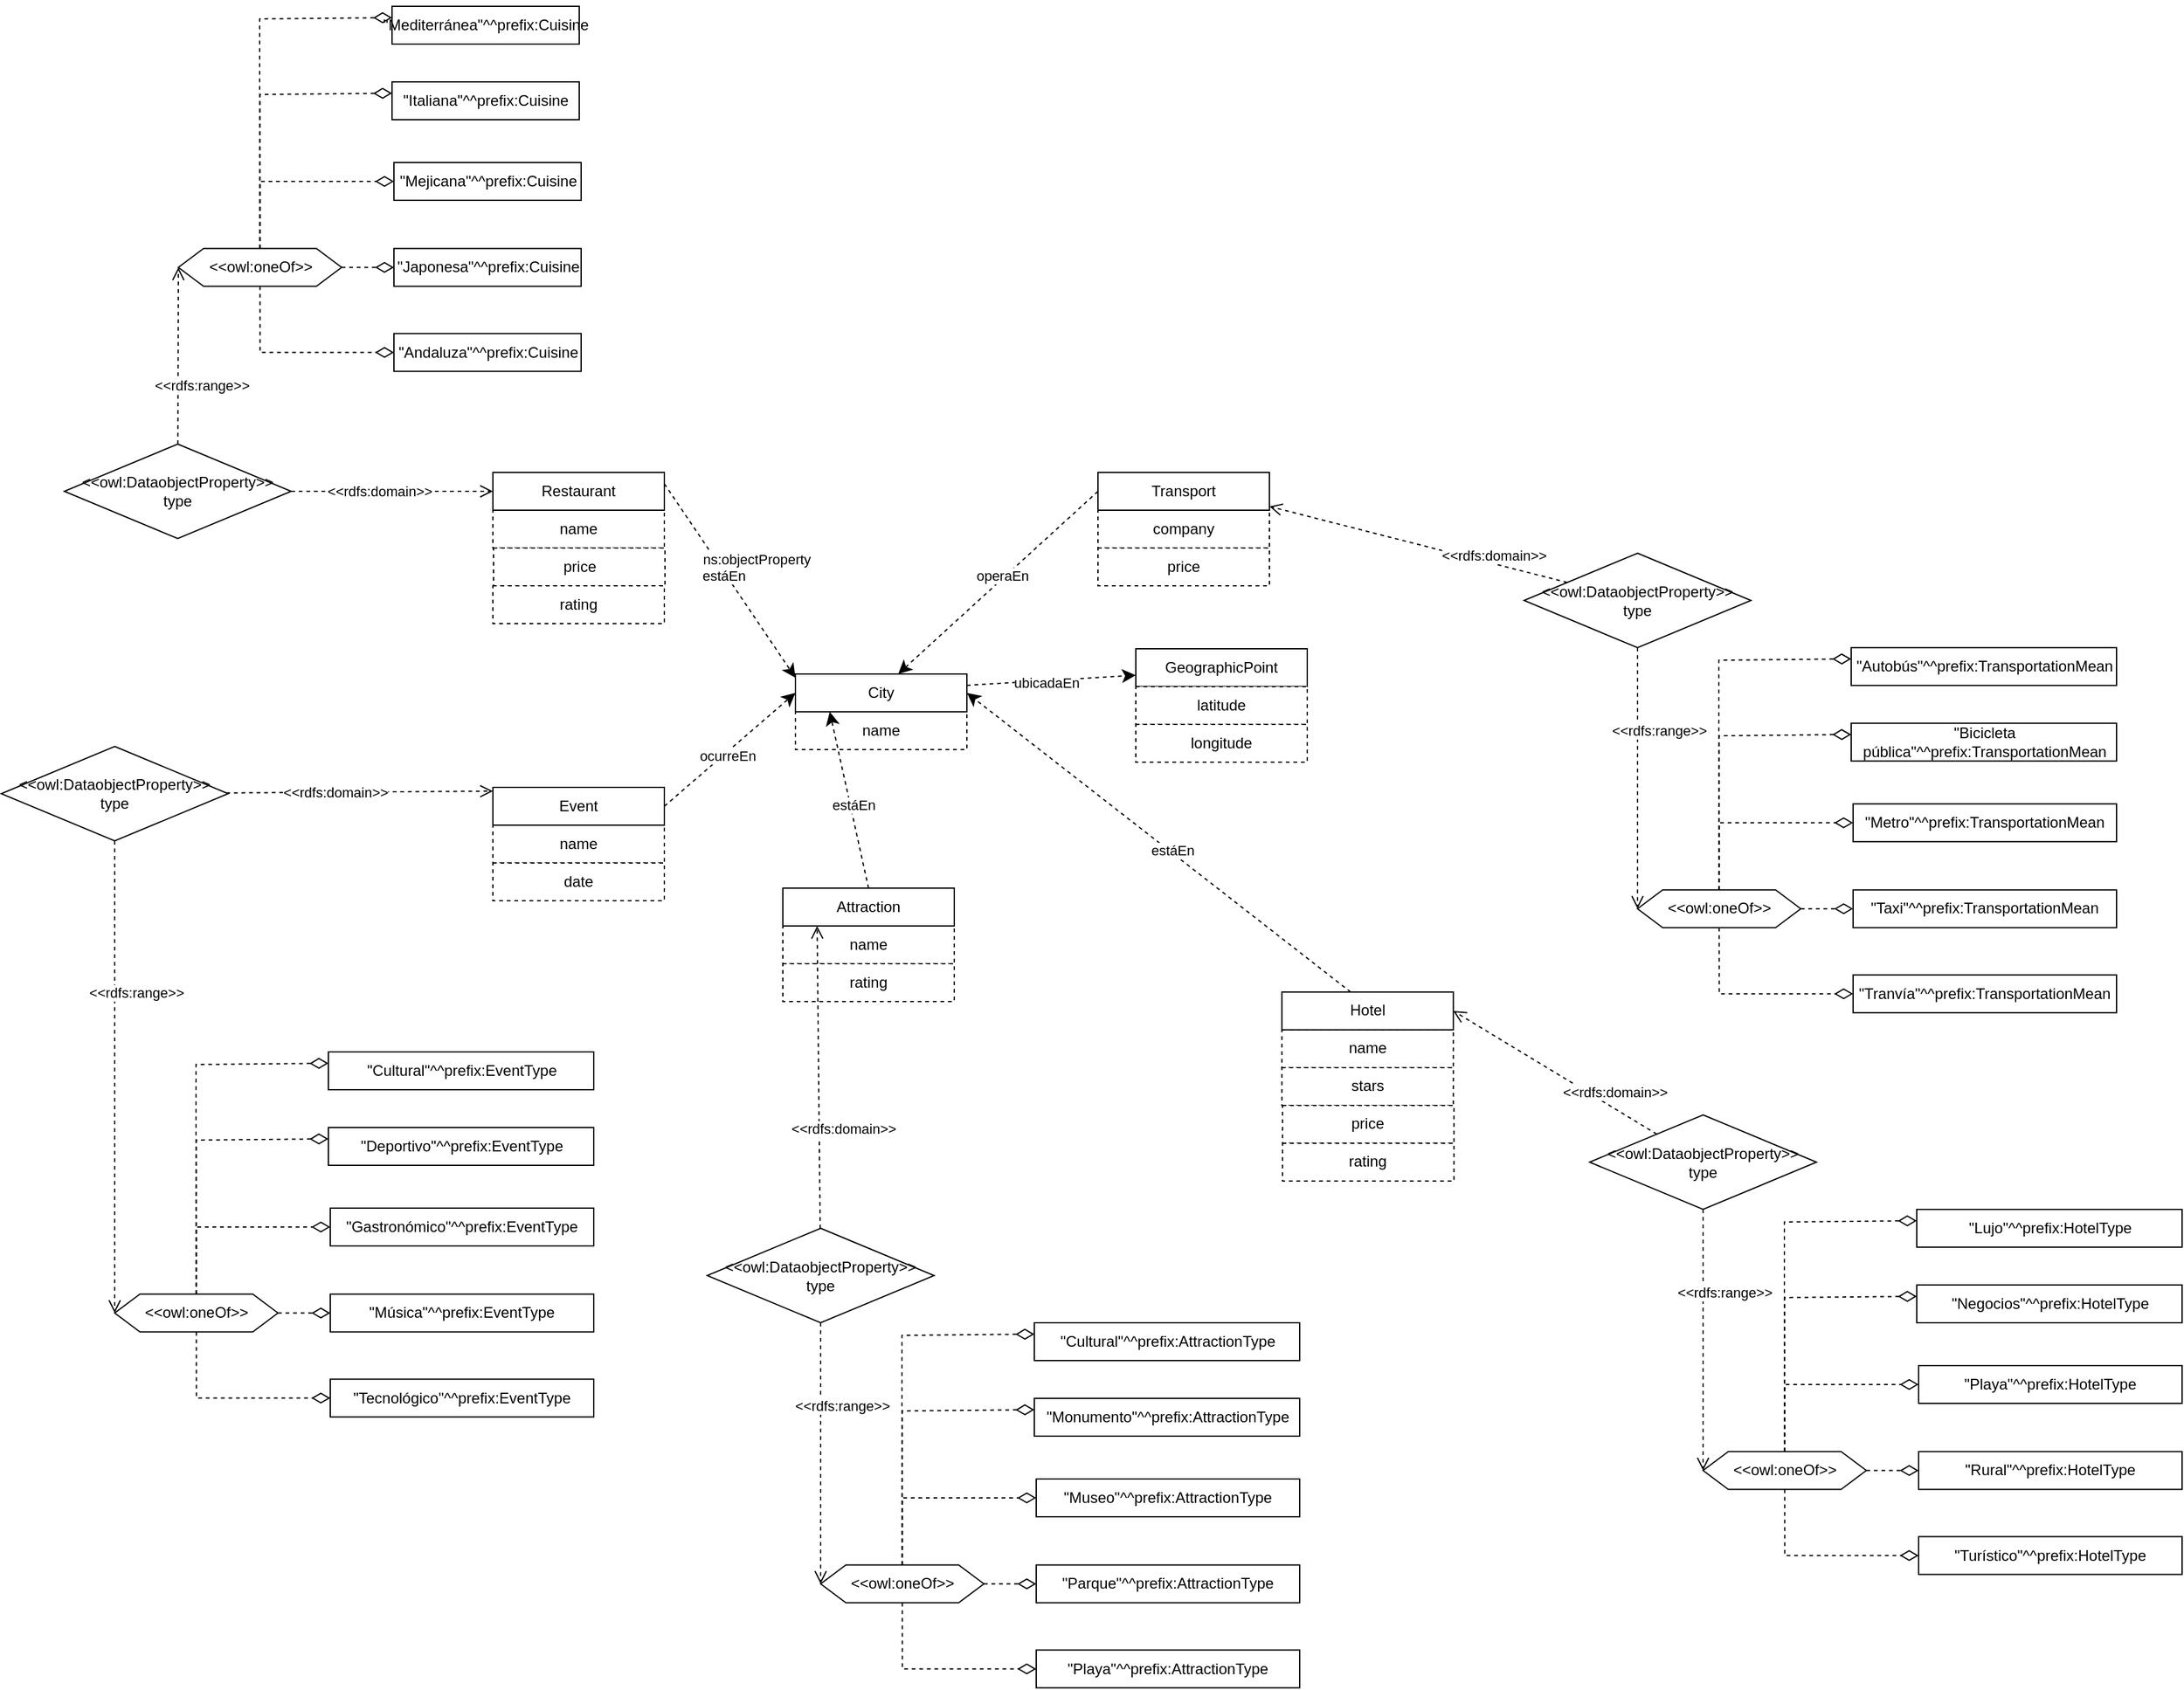 <mxfile version="26.2.2">
  <diagram name="Página-1" id="73B_ij56B-X17AQUptYV">
    <mxGraphModel dx="1885" dy="1767" grid="1" gridSize="10" guides="1" tooltips="1" connect="1" arrows="1" fold="1" page="1" pageScale="1" pageWidth="827" pageHeight="1169" math="0" shadow="0">
      <root>
        <mxCell id="0" />
        <mxCell id="1" parent="0" />
        <mxCell id="tV3PDUkRGNoYOWyWNRIj-9" value="name" style="rounded=0;whiteSpace=wrap;html=1;snapToPoint=1;points=[[0.1,0],[0.2,0],[0.3,0],[0.4,0],[0.5,0],[0.6,0],[0.7,0],[0.8,0],[0.9,0],[0,0.1],[0,0.3],[0,0.5],[0,0.7],[0,0.9],[0.1,1],[0.2,1],[0.3,1],[0.4,1],[0.5,1],[0.6,1],[0.7,1],[0.8,1],[0.9,1],[1,0.1],[1,0.3],[1,0.5],[1,0.7],[1,0.9]];dashed=1;" parent="1" vertex="1">
          <mxGeometry x="320" y="270.0" width="136" height="30" as="geometry" />
        </mxCell>
        <mxCell id="tV3PDUkRGNoYOWyWNRIj-10" value="City" style="rounded=0;whiteSpace=wrap;html=1;snapToPoint=1;points=[[0.1,0],[0.2,0],[0.3,0],[0.4,0],[0.5,0],[0.6,0],[0.7,0],[0.8,0],[0.9,0],[0,0.1],[0,0.3],[0,0.5],[0,0.7],[0,0.9],[0.1,1],[0.2,1],[0.3,1],[0.4,1],[0.5,1],[0.6,1],[0.7,1],[0.8,1],[0.9,1],[1,0.1],[1,0.3],[1,0.5],[1,0.7],[1,0.9]];" parent="1" vertex="1">
          <mxGeometry x="320" y="240.0" width="136" height="30" as="geometry" />
        </mxCell>
        <mxCell id="tV3PDUkRGNoYOWyWNRIj-16" value="name" style="rounded=0;whiteSpace=wrap;html=1;snapToPoint=1;points=[[0.1,0],[0.2,0],[0.3,0],[0.4,0],[0.5,0],[0.6,0],[0.7,0],[0.8,0],[0.9,0],[0,0.1],[0,0.3],[0,0.5],[0,0.7],[0,0.9],[0.1,1],[0.2,1],[0.3,1],[0.4,1],[0.5,1],[0.6,1],[0.7,1],[0.8,1],[0.9,1],[1,0.1],[1,0.3],[1,0.5],[1,0.7],[1,0.9]];dashed=1;" parent="1" vertex="1">
          <mxGeometry x="310" y="440.0" width="136" height="30" as="geometry" />
        </mxCell>
        <mxCell id="tV3PDUkRGNoYOWyWNRIj-17" value="Attraction" style="rounded=0;whiteSpace=wrap;html=1;snapToPoint=1;points=[[0.1,0],[0.2,0],[0.3,0],[0.4,0],[0.5,0],[0.6,0],[0.7,0],[0.8,0],[0.9,0],[0,0.1],[0,0.3],[0,0.5],[0,0.7],[0,0.9],[0.1,1],[0.2,1],[0.3,1],[0.4,1],[0.5,1],[0.6,1],[0.7,1],[0.8,1],[0.9,1],[1,0.1],[1,0.3],[1,0.5],[1,0.7],[1,0.9]];" parent="1" vertex="1">
          <mxGeometry x="310" y="410.0" width="136" height="30" as="geometry" />
        </mxCell>
        <mxCell id="tV3PDUkRGNoYOWyWNRIj-18" value="rating" style="rounded=0;whiteSpace=wrap;html=1;snapToPoint=1;points=[[0.1,0],[0.2,0],[0.3,0],[0.4,0],[0.5,0],[0.6,0],[0.7,0],[0.8,0],[0.9,0],[0,0.1],[0,0.3],[0,0.5],[0,0.7],[0,0.9],[0.1,1],[0.2,1],[0.3,1],[0.4,1],[0.5,1],[0.6,1],[0.7,1],[0.8,1],[0.9,1],[1,0.1],[1,0.3],[1,0.5],[1,0.7],[1,0.9]];dashed=1;" parent="1" vertex="1">
          <mxGeometry x="310" y="470.0" width="136" height="30" as="geometry" />
        </mxCell>
        <mxCell id="tV3PDUkRGNoYOWyWNRIj-21" value="name" style="rounded=0;whiteSpace=wrap;html=1;snapToPoint=1;points=[[0.1,0],[0.2,0],[0.3,0],[0.4,0],[0.5,0],[0.6,0],[0.7,0],[0.8,0],[0.9,0],[0,0.1],[0,0.3],[0,0.5],[0,0.7],[0,0.9],[0.1,1],[0.2,1],[0.3,1],[0.4,1],[0.5,1],[0.6,1],[0.7,1],[0.8,1],[0.9,1],[1,0.1],[1,0.3],[1,0.5],[1,0.7],[1,0.9]];dashed=1;" parent="1" vertex="1">
          <mxGeometry x="80" y="360.0" width="136" height="30" as="geometry" />
        </mxCell>
        <mxCell id="tV3PDUkRGNoYOWyWNRIj-22" value="Event" style="rounded=0;whiteSpace=wrap;html=1;snapToPoint=1;points=[[0.1,0],[0.2,0],[0.3,0],[0.4,0],[0.5,0],[0.6,0],[0.7,0],[0.8,0],[0.9,0],[0,0.1],[0,0.3],[0,0.5],[0,0.7],[0,0.9],[0.1,1],[0.2,1],[0.3,1],[0.4,1],[0.5,1],[0.6,1],[0.7,1],[0.8,1],[0.9,1],[1,0.1],[1,0.3],[1,0.5],[1,0.7],[1,0.9]];" parent="1" vertex="1">
          <mxGeometry x="80" y="330.0" width="136" height="30" as="geometry" />
        </mxCell>
        <mxCell id="tV3PDUkRGNoYOWyWNRIj-23" value="date" style="rounded=0;whiteSpace=wrap;html=1;snapToPoint=1;points=[[0.1,0],[0.2,0],[0.3,0],[0.4,0],[0.5,0],[0.6,0],[0.7,0],[0.8,0],[0.9,0],[0,0.1],[0,0.3],[0,0.5],[0,0.7],[0,0.9],[0.1,1],[0.2,1],[0.3,1],[0.4,1],[0.5,1],[0.6,1],[0.7,1],[0.8,1],[0.9,1],[1,0.1],[1,0.3],[1,0.5],[1,0.7],[1,0.9]];dashed=1;" parent="1" vertex="1">
          <mxGeometry x="80" y="390.0" width="136" height="30" as="geometry" />
        </mxCell>
        <mxCell id="tV3PDUkRGNoYOWyWNRIj-24" value="name" style="rounded=0;whiteSpace=wrap;html=1;snapToPoint=1;points=[[0.1,0],[0.2,0],[0.3,0],[0.4,0],[0.5,0],[0.6,0],[0.7,0],[0.8,0],[0.9,0],[0,0.1],[0,0.3],[0,0.5],[0,0.7],[0,0.9],[0.1,1],[0.2,1],[0.3,1],[0.4,1],[0.5,1],[0.6,1],[0.7,1],[0.8,1],[0.9,1],[1,0.1],[1,0.3],[1,0.5],[1,0.7],[1,0.9]];dashed=1;" parent="1" vertex="1">
          <mxGeometry x="705.88" y="522.45" width="136" height="30" as="geometry" />
        </mxCell>
        <mxCell id="tV3PDUkRGNoYOWyWNRIj-25" value="Hotel" style="rounded=0;whiteSpace=wrap;html=1;snapToPoint=1;points=[[0.1,0],[0.2,0],[0.3,0],[0.4,0],[0.5,0],[0.6,0],[0.7,0],[0.8,0],[0.9,0],[0,0.1],[0,0.3],[0,0.5],[0,0.7],[0,0.9],[0.1,1],[0.2,1],[0.3,1],[0.4,1],[0.5,1],[0.6,1],[0.7,1],[0.8,1],[0.9,1],[1,0.1],[1,0.3],[1,0.5],[1,0.7],[1,0.9]];" parent="1" vertex="1">
          <mxGeometry x="705.88" y="492.45" width="136" height="30" as="geometry" />
        </mxCell>
        <mxCell id="tV3PDUkRGNoYOWyWNRIj-26" value="stars" style="rounded=0;whiteSpace=wrap;html=1;snapToPoint=1;points=[[0.1,0],[0.2,0],[0.3,0],[0.4,0],[0.5,0],[0.6,0],[0.7,0],[0.8,0],[0.9,0],[0,0.1],[0,0.3],[0,0.5],[0,0.7],[0,0.9],[0.1,1],[0.2,1],[0.3,1],[0.4,1],[0.5,1],[0.6,1],[0.7,1],[0.8,1],[0.9,1],[1,0.1],[1,0.3],[1,0.5],[1,0.7],[1,0.9]];dashed=1;" parent="1" vertex="1">
          <mxGeometry x="705.88" y="552.45" width="136" height="30" as="geometry" />
        </mxCell>
        <mxCell id="tV3PDUkRGNoYOWyWNRIj-27" value="price" style="rounded=0;whiteSpace=wrap;html=1;snapToPoint=1;points=[[0.1,0],[0.2,0],[0.3,0],[0.4,0],[0.5,0],[0.6,0],[0.7,0],[0.8,0],[0.9,0],[0,0.1],[0,0.3],[0,0.5],[0,0.7],[0,0.9],[0.1,1],[0.2,1],[0.3,1],[0.4,1],[0.5,1],[0.6,1],[0.7,1],[0.8,1],[0.9,1],[1,0.1],[1,0.3],[1,0.5],[1,0.7],[1,0.9]];dashed=1;" parent="1" vertex="1">
          <mxGeometry x="706.38" y="582.45" width="136" height="30" as="geometry" />
        </mxCell>
        <mxCell id="tV3PDUkRGNoYOWyWNRIj-28" value="rating" style="rounded=0;whiteSpace=wrap;html=1;snapToPoint=1;points=[[0.1,0],[0.2,0],[0.3,0],[0.4,0],[0.5,0],[0.6,0],[0.7,0],[0.8,0],[0.9,0],[0,0.1],[0,0.3],[0,0.5],[0,0.7],[0,0.9],[0.1,1],[0.2,1],[0.3,1],[0.4,1],[0.5,1],[0.6,1],[0.7,1],[0.8,1],[0.9,1],[1,0.1],[1,0.3],[1,0.5],[1,0.7],[1,0.9]];dashed=1;" parent="1" vertex="1">
          <mxGeometry x="706.38" y="612.45" width="136" height="30" as="geometry" />
        </mxCell>
        <mxCell id="tV3PDUkRGNoYOWyWNRIj-29" value="name" style="rounded=0;whiteSpace=wrap;html=1;snapToPoint=1;points=[[0.1,0],[0.2,0],[0.3,0],[0.4,0],[0.5,0],[0.6,0],[0.7,0],[0.8,0],[0.9,0],[0,0.1],[0,0.3],[0,0.5],[0,0.7],[0,0.9],[0.1,1],[0.2,1],[0.3,1],[0.4,1],[0.5,1],[0.6,1],[0.7,1],[0.8,1],[0.9,1],[1,0.1],[1,0.3],[1,0.5],[1,0.7],[1,0.9]];dashed=1;" parent="1" vertex="1">
          <mxGeometry x="80" y="110.0" width="136" height="30" as="geometry" />
        </mxCell>
        <mxCell id="tV3PDUkRGNoYOWyWNRIj-30" value="Restaurant" style="rounded=0;whiteSpace=wrap;html=1;snapToPoint=1;points=[[0.1,0],[0.2,0],[0.3,0],[0.4,0],[0.5,0],[0.6,0],[0.7,0],[0.8,0],[0.9,0],[0,0.1],[0,0.3],[0,0.5],[0,0.7],[0,0.9],[0.1,1],[0.2,1],[0.3,1],[0.4,1],[0.5,1],[0.6,1],[0.7,1],[0.8,1],[0.9,1],[1,0.1],[1,0.3],[1,0.5],[1,0.7],[1,0.9]];" parent="1" vertex="1">
          <mxGeometry x="80" y="80.0" width="136" height="30" as="geometry" />
        </mxCell>
        <mxCell id="tV3PDUkRGNoYOWyWNRIj-32" value="price" style="rounded=0;whiteSpace=wrap;html=1;snapToPoint=1;points=[[0.1,0],[0.2,0],[0.3,0],[0.4,0],[0.5,0],[0.6,0],[0.7,0],[0.8,0],[0.9,0],[0,0.1],[0,0.3],[0,0.5],[0,0.7],[0,0.9],[0.1,1],[0.2,1],[0.3,1],[0.4,1],[0.5,1],[0.6,1],[0.7,1],[0.8,1],[0.9,1],[1,0.1],[1,0.3],[1,0.5],[1,0.7],[1,0.9]];dashed=1;" parent="1" vertex="1">
          <mxGeometry x="80.5" y="140.0" width="136" height="30" as="geometry" />
        </mxCell>
        <mxCell id="tV3PDUkRGNoYOWyWNRIj-33" value="rating" style="rounded=0;whiteSpace=wrap;html=1;snapToPoint=1;points=[[0.1,0],[0.2,0],[0.3,0],[0.4,0],[0.5,0],[0.6,0],[0.7,0],[0.8,0],[0.9,0],[0,0.1],[0,0.3],[0,0.5],[0,0.7],[0,0.9],[0.1,1],[0.2,1],[0.3,1],[0.4,1],[0.5,1],[0.6,1],[0.7,1],[0.8,1],[0.9,1],[1,0.1],[1,0.3],[1,0.5],[1,0.7],[1,0.9]];dashed=1;" parent="1" vertex="1">
          <mxGeometry x="80" y="170.0" width="136" height="30" as="geometry" />
        </mxCell>
        <mxCell id="tV3PDUkRGNoYOWyWNRIj-34" value="company" style="rounded=0;whiteSpace=wrap;html=1;snapToPoint=1;points=[[0.1,0],[0.2,0],[0.3,0],[0.4,0],[0.5,0],[0.6,0],[0.7,0],[0.8,0],[0.9,0],[0,0.1],[0,0.3],[0,0.5],[0,0.7],[0,0.9],[0.1,1],[0.2,1],[0.3,1],[0.4,1],[0.5,1],[0.6,1],[0.7,1],[0.8,1],[0.9,1],[1,0.1],[1,0.3],[1,0.5],[1,0.7],[1,0.9]];dashed=1;" parent="1" vertex="1">
          <mxGeometry x="560" y="110.0" width="136" height="30" as="geometry" />
        </mxCell>
        <mxCell id="tV3PDUkRGNoYOWyWNRIj-35" value="Transport" style="rounded=0;whiteSpace=wrap;html=1;snapToPoint=1;points=[[0.1,0],[0.2,0],[0.3,0],[0.4,0],[0.5,0],[0.6,0],[0.7,0],[0.8,0],[0.9,0],[0,0.1],[0,0.3],[0,0.5],[0,0.7],[0,0.9],[0.1,1],[0.2,1],[0.3,1],[0.4,1],[0.5,1],[0.6,1],[0.7,1],[0.8,1],[0.9,1],[1,0.1],[1,0.3],[1,0.5],[1,0.7],[1,0.9]];" parent="1" vertex="1">
          <mxGeometry x="560" y="80.0" width="136" height="30" as="geometry" />
        </mxCell>
        <mxCell id="tV3PDUkRGNoYOWyWNRIj-36" value="price" style="rounded=0;whiteSpace=wrap;html=1;snapToPoint=1;points=[[0.1,0],[0.2,0],[0.3,0],[0.4,0],[0.5,0],[0.6,0],[0.7,0],[0.8,0],[0.9,0],[0,0.1],[0,0.3],[0,0.5],[0,0.7],[0,0.9],[0.1,1],[0.2,1],[0.3,1],[0.4,1],[0.5,1],[0.6,1],[0.7,1],[0.8,1],[0.9,1],[1,0.1],[1,0.3],[1,0.5],[1,0.7],[1,0.9]];dashed=1;" parent="1" vertex="1">
          <mxGeometry x="560" y="140.0" width="136" height="30" as="geometry" />
        </mxCell>
        <mxCell id="tV3PDUkRGNoYOWyWNRIj-39" value="" style="endArrow=classic;html=1;entryX=0;entryY=0.1;entryDx=0;entryDy=0;endSize=8;dashed=1;arcSize=0;rounded=0;exitX=1;exitY=0.3;exitDx=0;exitDy=0;" parent="1" source="tV3PDUkRGNoYOWyWNRIj-30" target="tV3PDUkRGNoYOWyWNRIj-10" edge="1">
          <mxGeometry width="50" height="50" relative="1" as="geometry">
            <mxPoint x="340" y="315" as="sourcePoint" />
            <mxPoint x="514" y="315" as="targetPoint" />
          </mxGeometry>
        </mxCell>
        <mxCell id="tV3PDUkRGNoYOWyWNRIj-41" value="estáEn" style="edgeLabel;html=1;align=center;verticalAlign=middle;resizable=0;points=[];" parent="tV3PDUkRGNoYOWyWNRIj-39" vertex="1" connectable="0">
          <mxGeometry x="-0.062" y="-2" relative="1" as="geometry">
            <mxPoint as="offset" />
          </mxGeometry>
        </mxCell>
        <mxCell id="tV3PDUkRGNoYOWyWNRIj-45" value="" style="endArrow=classic;html=1;endSize=8;dashed=1;arcSize=0;rounded=0;exitX=1;exitY=0.5;exitDx=0;exitDy=0;entryX=0;entryY=0.5;entryDx=0;entryDy=0;" parent="1" source="tV3PDUkRGNoYOWyWNRIj-22" target="tV3PDUkRGNoYOWyWNRIj-10" edge="1">
          <mxGeometry width="50" height="50" relative="1" as="geometry">
            <mxPoint x="280" y="330" as="sourcePoint" />
            <mxPoint x="360" y="270" as="targetPoint" />
          </mxGeometry>
        </mxCell>
        <mxCell id="tV3PDUkRGNoYOWyWNRIj-46" value="&lt;div&gt;ns:objectProperty&lt;/div&gt;" style="edgeLabel;html=1;align=center;verticalAlign=middle;resizable=0;points=[];" parent="tV3PDUkRGNoYOWyWNRIj-45" vertex="1" connectable="0">
          <mxGeometry x="-0.191" y="-1" relative="1" as="geometry">
            <mxPoint x="30" y="-161" as="offset" />
          </mxGeometry>
        </mxCell>
        <mxCell id="tV3PDUkRGNoYOWyWNRIj-47" value="ocurreEn" style="edgeLabel;html=1;align=center;verticalAlign=middle;resizable=0;points=[];" parent="tV3PDUkRGNoYOWyWNRIj-45" vertex="1" connectable="0">
          <mxGeometry x="-0.062" y="-2" relative="1" as="geometry">
            <mxPoint as="offset" />
          </mxGeometry>
        </mxCell>
        <mxCell id="tV3PDUkRGNoYOWyWNRIj-48" value="" style="endArrow=classic;html=1;endSize=8;dashed=1;arcSize=0;rounded=0;entryX=0.2;entryY=0;entryDx=0;entryDy=0;" parent="1" source="tV3PDUkRGNoYOWyWNRIj-17" target="tV3PDUkRGNoYOWyWNRIj-9" edge="1">
          <mxGeometry width="50" height="50" relative="1" as="geometry">
            <mxPoint x="280" y="350" as="sourcePoint" />
            <mxPoint x="384" y="504" as="targetPoint" />
          </mxGeometry>
        </mxCell>
        <mxCell id="tV3PDUkRGNoYOWyWNRIj-50" value="estáEn" style="edgeLabel;html=1;align=center;verticalAlign=middle;resizable=0;points=[];" parent="tV3PDUkRGNoYOWyWNRIj-48" vertex="1" connectable="0">
          <mxGeometry x="-0.062" y="-2" relative="1" as="geometry">
            <mxPoint as="offset" />
          </mxGeometry>
        </mxCell>
        <mxCell id="tV3PDUkRGNoYOWyWNRIj-51" value="" style="endArrow=classic;html=1;endSize=8;dashed=1;arcSize=0;rounded=0;entryX=1;entryY=0.5;entryDx=0;entryDy=0;" parent="1" source="tV3PDUkRGNoYOWyWNRIj-25" target="tV3PDUkRGNoYOWyWNRIj-10" edge="1">
          <mxGeometry width="50" height="50" relative="1" as="geometry">
            <mxPoint x="362" y="350" as="sourcePoint" />
            <mxPoint x="466" y="504" as="targetPoint" />
          </mxGeometry>
        </mxCell>
        <mxCell id="tV3PDUkRGNoYOWyWNRIj-53" value="estáEn" style="edgeLabel;html=1;align=center;verticalAlign=middle;resizable=0;points=[];" parent="tV3PDUkRGNoYOWyWNRIj-51" vertex="1" connectable="0">
          <mxGeometry x="-0.062" y="-2" relative="1" as="geometry">
            <mxPoint as="offset" />
          </mxGeometry>
        </mxCell>
        <mxCell id="tV3PDUkRGNoYOWyWNRIj-54" value="" style="endArrow=classic;html=1;endSize=8;dashed=1;arcSize=0;rounded=0;exitX=0;exitY=0.5;exitDx=0;exitDy=0;" parent="1" source="tV3PDUkRGNoYOWyWNRIj-35" target="tV3PDUkRGNoYOWyWNRIj-10" edge="1">
          <mxGeometry width="50" height="50" relative="1" as="geometry">
            <mxPoint x="440" y="350" as="sourcePoint" />
            <mxPoint x="544" y="504" as="targetPoint" />
          </mxGeometry>
        </mxCell>
        <mxCell id="tV3PDUkRGNoYOWyWNRIj-56" value="operaEn" style="edgeLabel;html=1;align=center;verticalAlign=middle;resizable=0;points=[];" parent="tV3PDUkRGNoYOWyWNRIj-54" vertex="1" connectable="0">
          <mxGeometry x="-0.062" y="-2" relative="1" as="geometry">
            <mxPoint as="offset" />
          </mxGeometry>
        </mxCell>
        <mxCell id="tV3PDUkRGNoYOWyWNRIj-59" value="GeographicPoint" style="rounded=0;whiteSpace=wrap;html=1;snapToPoint=1;points=[[0.1,0],[0.2,0],[0.3,0],[0.4,0],[0.5,0],[0.6,0],[0.7,0],[0.8,0],[0.9,0],[0,0.1],[0,0.3],[0,0.5],[0,0.7],[0,0.9],[0.1,1],[0.2,1],[0.3,1],[0.4,1],[0.5,1],[0.6,1],[0.7,1],[0.8,1],[0.9,1],[1,0.1],[1,0.3],[1,0.5],[1,0.7],[1,0.9]];" parent="1" vertex="1">
          <mxGeometry x="590" y="220.0" width="136" height="30" as="geometry" />
        </mxCell>
        <mxCell id="tV3PDUkRGNoYOWyWNRIj-64" value="" style="endArrow=classic;html=1;endSize=8;dashed=1;arcSize=0;rounded=0;" parent="1" source="tV3PDUkRGNoYOWyWNRIj-10" target="tV3PDUkRGNoYOWyWNRIj-59" edge="1">
          <mxGeometry width="50" height="50" relative="1" as="geometry">
            <mxPoint x="826" y="150" as="sourcePoint" />
            <mxPoint x="640" y="280" as="targetPoint" />
          </mxGeometry>
        </mxCell>
        <mxCell id="tV3PDUkRGNoYOWyWNRIj-65" value="ubicadaEn" style="edgeLabel;html=1;align=center;verticalAlign=middle;resizable=0;points=[];" parent="tV3PDUkRGNoYOWyWNRIj-64" vertex="1" connectable="0">
          <mxGeometry x="-0.062" y="-2" relative="1" as="geometry">
            <mxPoint as="offset" />
          </mxGeometry>
        </mxCell>
        <mxCell id="tV3PDUkRGNoYOWyWNRIj-67" value="&lt;div&gt;&amp;lt;&amp;lt;owl:DataobjectProperty&amp;gt;&amp;gt;&lt;br&gt;&lt;/div&gt;&lt;div&gt;type&lt;/div&gt;" style="rhombus;whiteSpace=wrap;html=1;" parent="1" vertex="1">
          <mxGeometry x="-260" y="57.5" width="180" height="75" as="geometry" />
        </mxCell>
        <mxCell id="tV3PDUkRGNoYOWyWNRIj-68" value="" style="endArrow=open;endSize=8;html=1;fontColor=#000099;endFill=0;dashed=1;entryX=0;entryY=0.5;entryDx=0;entryDy=0;arcSize=0;rounded=0;" parent="1" source="tV3PDUkRGNoYOWyWNRIj-67" target="tV3PDUkRGNoYOWyWNRIj-73" edge="1">
          <mxGeometry width="50" height="50" relative="1" as="geometry">
            <mxPoint x="-296.5" y="-124" as="sourcePoint" />
            <mxPoint x="-236.5" y="-75" as="targetPoint" />
          </mxGeometry>
        </mxCell>
        <mxCell id="tV3PDUkRGNoYOWyWNRIj-69" value="&lt;div&gt;&amp;lt;&amp;lt;rdfs:range&amp;gt;&amp;gt;&lt;/div&gt;" style="edgeLabel;html=1;align=center;verticalAlign=middle;resizable=0;points=[];" parent="tV3PDUkRGNoYOWyWNRIj-68" vertex="1" connectable="0">
          <mxGeometry x="-0.352" y="-1" relative="1" as="geometry">
            <mxPoint x="18" y="-1" as="offset" />
          </mxGeometry>
        </mxCell>
        <mxCell id="tV3PDUkRGNoYOWyWNRIj-70" value="&quot;Mejicana&quot;^^prefix:Cuisine" style="rounded=0;whiteSpace=wrap;html=1;snapToPoint=1;points=[[0.1,0],[0.2,0],[0.3,0],[0.4,0],[0.5,0],[0.6,0],[0.7,0],[0.8,0],[0.9,0],[0,0.1],[0,0.3],[0,0.5],[0,0.7],[0,0.9],[0.1,1],[0.2,1],[0.3,1],[0.4,1],[0.5,1],[0.6,1],[0.7,1],[0.8,1],[0.9,1],[1,0.1],[1,0.3],[1,0.5],[1,0.7],[1,0.9]];" parent="1" vertex="1">
          <mxGeometry x="1.5" y="-166" width="148.5" height="30" as="geometry" />
        </mxCell>
        <mxCell id="tV3PDUkRGNoYOWyWNRIj-71" value="&quot;Japonesa&quot;^^prefix:Cuisine" style="rounded=0;whiteSpace=wrap;html=1;snapToPoint=1;points=[[0.1,0],[0.2,0],[0.3,0],[0.4,0],[0.5,0],[0.6,0],[0.7,0],[0.8,0],[0.9,0],[0,0.1],[0,0.3],[0,0.5],[0,0.7],[0,0.9],[0.1,1],[0.2,1],[0.3,1],[0.4,1],[0.5,1],[0.6,1],[0.7,1],[0.8,1],[0.9,1],[1,0.1],[1,0.3],[1,0.5],[1,0.7],[1,0.9]];" parent="1" vertex="1">
          <mxGeometry x="1.5" y="-97.74" width="148.5" height="30" as="geometry" />
        </mxCell>
        <mxCell id="tV3PDUkRGNoYOWyWNRIj-72" value="&quot;Andaluza&quot;^^prefix:Cuisine" style="rounded=0;whiteSpace=wrap;html=1;snapToPoint=1;points=[[0.1,0],[0.2,0],[0.3,0],[0.4,0],[0.5,0],[0.6,0],[0.7,0],[0.8,0],[0.9,0],[0,0.1],[0,0.3],[0,0.5],[0,0.7],[0,0.9],[0.1,1],[0.2,1],[0.3,1],[0.4,1],[0.5,1],[0.6,1],[0.7,1],[0.8,1],[0.9,1],[1,0.1],[1,0.3],[1,0.5],[1,0.7],[1,0.9]];" parent="1" vertex="1">
          <mxGeometry x="1.5" y="-30.24" width="148.5" height="30" as="geometry" />
        </mxCell>
        <mxCell id="tV3PDUkRGNoYOWyWNRIj-73" value="&amp;lt;&amp;lt;owl:oneOf&amp;gt;&amp;gt;" style="shape=hexagon;perimeter=hexagonPerimeter2;whiteSpace=wrap;html=1;fixedSize=1;" parent="1" vertex="1">
          <mxGeometry x="-169.5" y="-97.74" width="129.5" height="30" as="geometry" />
        </mxCell>
        <mxCell id="tV3PDUkRGNoYOWyWNRIj-74" style="rounded=0;jumpSize=4;orthogonalLoop=1;jettySize=auto;html=1;exitX=1;exitY=0.5;exitDx=0;exitDy=0;entryX=0;entryY=0.5;entryDx=0;entryDy=0;dashed=1;endArrow=diamondThin;endSize=12;endFill=0;" parent="1" source="tV3PDUkRGNoYOWyWNRIj-73" target="tV3PDUkRGNoYOWyWNRIj-71" edge="1">
          <mxGeometry relative="1" as="geometry">
            <mxPoint x="51.5" y="34.76" as="sourcePoint" />
            <mxPoint x="124.5" y="-20.24" as="targetPoint" />
          </mxGeometry>
        </mxCell>
        <mxCell id="tV3PDUkRGNoYOWyWNRIj-75" style="rounded=0;jumpSize=4;orthogonalLoop=1;jettySize=auto;html=1;exitX=0.5;exitY=1;exitDx=0;exitDy=0;entryX=0;entryY=0.5;entryDx=0;entryDy=0;dashed=1;endArrow=diamondThin;endSize=12;endFill=0;edgeStyle=orthogonalEdgeStyle;" parent="1" source="tV3PDUkRGNoYOWyWNRIj-73" target="tV3PDUkRGNoYOWyWNRIj-72" edge="1">
          <mxGeometry relative="1" as="geometry">
            <mxPoint x="-56.04" y="-93.23" as="sourcePoint" />
            <mxPoint x="1.5" y="-116.24" as="targetPoint" />
          </mxGeometry>
        </mxCell>
        <mxCell id="tV3PDUkRGNoYOWyWNRIj-76" style="rounded=0;jumpSize=4;orthogonalLoop=1;jettySize=auto;html=1;dashed=1;endArrow=diamondThin;endSize=12;endFill=0;exitX=0.5;exitY=0;exitDx=0;exitDy=0;entryX=0;entryY=0.5;entryDx=0;entryDy=0;edgeStyle=orthogonalEdgeStyle;" parent="1" source="tV3PDUkRGNoYOWyWNRIj-73" target="tV3PDUkRGNoYOWyWNRIj-70" edge="1">
          <mxGeometry relative="1" as="geometry">
            <mxPoint x="-128.5" y="-120.24" as="sourcePoint" />
            <mxPoint x="-198.5" y="-118.5" as="targetPoint" />
          </mxGeometry>
        </mxCell>
        <mxCell id="tV3PDUkRGNoYOWyWNRIj-77" value="" style="endArrow=open;endSize=8;html=1;fontColor=#000099;endFill=0;dashed=1;arcSize=0;rounded=0;" parent="1" source="tV3PDUkRGNoYOWyWNRIj-67" target="tV3PDUkRGNoYOWyWNRIj-30" edge="1">
          <mxGeometry width="50" height="50" relative="1" as="geometry">
            <mxPoint x="-200" y="-180" as="sourcePoint" />
            <mxPoint x="-199" y="-42" as="targetPoint" />
          </mxGeometry>
        </mxCell>
        <mxCell id="tV3PDUkRGNoYOWyWNRIj-78" value="&lt;div&gt;&amp;lt;&amp;lt;rdfs:domain&amp;gt;&amp;gt;&lt;/div&gt;" style="edgeLabel;html=1;align=center;verticalAlign=middle;resizable=0;points=[];" parent="tV3PDUkRGNoYOWyWNRIj-77" vertex="1" connectable="0">
          <mxGeometry x="-0.352" y="-1" relative="1" as="geometry">
            <mxPoint x="18" y="-1" as="offset" />
          </mxGeometry>
        </mxCell>
        <mxCell id="tV3PDUkRGNoYOWyWNRIj-79" value="&quot;Italiana&quot;^^prefix:Cuisine" style="rounded=0;whiteSpace=wrap;html=1;snapToPoint=1;points=[[0.1,0],[0.2,0],[0.3,0],[0.4,0],[0.5,0],[0.6,0],[0.7,0],[0.8,0],[0.9,0],[0,0.1],[0,0.3],[0,0.5],[0,0.7],[0,0.9],[0.1,1],[0.2,1],[0.3,1],[0.4,1],[0.5,1],[0.6,1],[0.7,1],[0.8,1],[0.9,1],[1,0.1],[1,0.3],[1,0.5],[1,0.7],[1,0.9]];" parent="1" vertex="1">
          <mxGeometry y="-230" width="148.5" height="30" as="geometry" />
        </mxCell>
        <mxCell id="tV3PDUkRGNoYOWyWNRIj-80" value="&quot;Mediterránea&quot;^^prefix:Cuisine" style="rounded=0;whiteSpace=wrap;html=1;snapToPoint=1;points=[[0.1,0],[0.2,0],[0.3,0],[0.4,0],[0.5,0],[0.6,0],[0.7,0],[0.8,0],[0.9,0],[0,0.1],[0,0.3],[0,0.5],[0,0.7],[0,0.9],[0.1,1],[0.2,1],[0.3,1],[0.4,1],[0.5,1],[0.6,1],[0.7,1],[0.8,1],[0.9,1],[1,0.1],[1,0.3],[1,0.5],[1,0.7],[1,0.9]];" parent="1" vertex="1">
          <mxGeometry y="-290" width="148.5" height="30" as="geometry" />
        </mxCell>
        <mxCell id="tV3PDUkRGNoYOWyWNRIj-81" style="rounded=0;jumpSize=4;orthogonalLoop=1;jettySize=auto;html=1;dashed=1;endArrow=diamondThin;endSize=12;endFill=0;edgeStyle=orthogonalEdgeStyle;" parent="1" source="tV3PDUkRGNoYOWyWNRIj-73" target="tV3PDUkRGNoYOWyWNRIj-79" edge="1">
          <mxGeometry relative="1" as="geometry">
            <mxPoint x="-95" y="-88" as="sourcePoint" />
            <mxPoint x="12" y="-141" as="targetPoint" />
            <Array as="points">
              <mxPoint x="-105" y="-220" />
            </Array>
          </mxGeometry>
        </mxCell>
        <mxCell id="tV3PDUkRGNoYOWyWNRIj-82" style="rounded=0;jumpSize=4;orthogonalLoop=1;jettySize=auto;html=1;dashed=1;endArrow=diamondThin;endSize=12;endFill=0;edgeStyle=orthogonalEdgeStyle;" parent="1" target="tV3PDUkRGNoYOWyWNRIj-80" edge="1">
          <mxGeometry relative="1" as="geometry">
            <mxPoint x="-105" y="-97.74" as="sourcePoint" />
            <mxPoint y="-220.74" as="targetPoint" />
            <Array as="points">
              <mxPoint x="-105" y="-280" />
            </Array>
          </mxGeometry>
        </mxCell>
        <mxCell id="tV3PDUkRGNoYOWyWNRIj-84" value="&lt;div&gt;&amp;lt;&amp;lt;owl:DataobjectProperty&amp;gt;&amp;gt;&lt;br&gt;&lt;/div&gt;&lt;div&gt;type&lt;/div&gt;" style="rhombus;whiteSpace=wrap;html=1;" parent="1" vertex="1">
          <mxGeometry x="-310" y="297.5" width="180" height="75" as="geometry" />
        </mxCell>
        <mxCell id="tV3PDUkRGNoYOWyWNRIj-85" value="" style="endArrow=open;endSize=8;html=1;fontColor=#000099;endFill=0;dashed=1;entryX=0;entryY=0.5;entryDx=0;entryDy=0;arcSize=0;rounded=0;" parent="1" source="tV3PDUkRGNoYOWyWNRIj-84" target="tV3PDUkRGNoYOWyWNRIj-90" edge="1">
          <mxGeometry width="50" height="50" relative="1" as="geometry">
            <mxPoint x="-556.5" y="406" as="sourcePoint" />
            <mxPoint x="-496.5" y="455" as="targetPoint" />
          </mxGeometry>
        </mxCell>
        <mxCell id="tV3PDUkRGNoYOWyWNRIj-86" value="&lt;div&gt;&amp;lt;&amp;lt;rdfs:range&amp;gt;&amp;gt;&lt;/div&gt;" style="edgeLabel;html=1;align=center;verticalAlign=middle;resizable=0;points=[];" parent="tV3PDUkRGNoYOWyWNRIj-85" vertex="1" connectable="0">
          <mxGeometry x="-0.352" y="-1" relative="1" as="geometry">
            <mxPoint x="18" y="-1" as="offset" />
          </mxGeometry>
        </mxCell>
        <mxCell id="tV3PDUkRGNoYOWyWNRIj-87" value="&quot;Gastronómico&quot;^^prefix:EventType" style="rounded=0;whiteSpace=wrap;html=1;snapToPoint=1;points=[[0.1,0],[0.2,0],[0.3,0],[0.4,0],[0.5,0],[0.6,0],[0.7,0],[0.8,0],[0.9,0],[0,0.1],[0,0.3],[0,0.5],[0,0.7],[0,0.9],[0.1,1],[0.2,1],[0.3,1],[0.4,1],[0.5,1],[0.6,1],[0.7,1],[0.8,1],[0.9,1],[1,0.1],[1,0.3],[1,0.5],[1,0.7],[1,0.9]];" parent="1" vertex="1">
          <mxGeometry x="-49" y="664" width="209" height="30" as="geometry" />
        </mxCell>
        <mxCell id="tV3PDUkRGNoYOWyWNRIj-88" value="&quot;Música&quot;^^prefix:EventType" style="rounded=0;whiteSpace=wrap;html=1;snapToPoint=1;points=[[0.1,0],[0.2,0],[0.3,0],[0.4,0],[0.5,0],[0.6,0],[0.7,0],[0.8,0],[0.9,0],[0,0.1],[0,0.3],[0,0.5],[0,0.7],[0,0.9],[0.1,1],[0.2,1],[0.3,1],[0.4,1],[0.5,1],[0.6,1],[0.7,1],[0.8,1],[0.9,1],[1,0.1],[1,0.3],[1,0.5],[1,0.7],[1,0.9]];" parent="1" vertex="1">
          <mxGeometry x="-49" y="732.26" width="209" height="30" as="geometry" />
        </mxCell>
        <mxCell id="tV3PDUkRGNoYOWyWNRIj-89" value="&quot;Tecnológico&quot;^^prefix:EventType" style="rounded=0;whiteSpace=wrap;html=1;snapToPoint=1;points=[[0.1,0],[0.2,0],[0.3,0],[0.4,0],[0.5,0],[0.6,0],[0.7,0],[0.8,0],[0.9,0],[0,0.1],[0,0.3],[0,0.5],[0,0.7],[0,0.9],[0.1,1],[0.2,1],[0.3,1],[0.4,1],[0.5,1],[0.6,1],[0.7,1],[0.8,1],[0.9,1],[1,0.1],[1,0.3],[1,0.5],[1,0.7],[1,0.9]];" parent="1" vertex="1">
          <mxGeometry x="-49" y="799.76" width="209" height="30" as="geometry" />
        </mxCell>
        <mxCell id="tV3PDUkRGNoYOWyWNRIj-90" value="&amp;lt;&amp;lt;owl:oneOf&amp;gt;&amp;gt;" style="shape=hexagon;perimeter=hexagonPerimeter2;whiteSpace=wrap;html=1;fixedSize=1;" parent="1" vertex="1">
          <mxGeometry x="-220" y="732.26" width="129.5" height="30" as="geometry" />
        </mxCell>
        <mxCell id="tV3PDUkRGNoYOWyWNRIj-91" style="rounded=0;jumpSize=4;orthogonalLoop=1;jettySize=auto;html=1;exitX=1;exitY=0.5;exitDx=0;exitDy=0;entryX=0;entryY=0.5;entryDx=0;entryDy=0;dashed=1;endArrow=diamondThin;endSize=12;endFill=0;" parent="1" source="tV3PDUkRGNoYOWyWNRIj-90" target="tV3PDUkRGNoYOWyWNRIj-88" edge="1">
          <mxGeometry relative="1" as="geometry">
            <mxPoint x="1" y="864.76" as="sourcePoint" />
            <mxPoint x="74" y="809.76" as="targetPoint" />
          </mxGeometry>
        </mxCell>
        <mxCell id="tV3PDUkRGNoYOWyWNRIj-92" style="rounded=0;jumpSize=4;orthogonalLoop=1;jettySize=auto;html=1;exitX=0.5;exitY=1;exitDx=0;exitDy=0;entryX=0;entryY=0.5;entryDx=0;entryDy=0;dashed=1;endArrow=diamondThin;endSize=12;endFill=0;edgeStyle=orthogonalEdgeStyle;" parent="1" source="tV3PDUkRGNoYOWyWNRIj-90" target="tV3PDUkRGNoYOWyWNRIj-89" edge="1">
          <mxGeometry relative="1" as="geometry">
            <mxPoint x="-106.54" y="736.77" as="sourcePoint" />
            <mxPoint x="-49" y="713.76" as="targetPoint" />
          </mxGeometry>
        </mxCell>
        <mxCell id="tV3PDUkRGNoYOWyWNRIj-93" style="rounded=0;jumpSize=4;orthogonalLoop=1;jettySize=auto;html=1;dashed=1;endArrow=diamondThin;endSize=12;endFill=0;exitX=0.5;exitY=0;exitDx=0;exitDy=0;entryX=0;entryY=0.5;entryDx=0;entryDy=0;edgeStyle=orthogonalEdgeStyle;" parent="1" source="tV3PDUkRGNoYOWyWNRIj-90" target="tV3PDUkRGNoYOWyWNRIj-87" edge="1">
          <mxGeometry relative="1" as="geometry">
            <mxPoint x="-179" y="709.76" as="sourcePoint" />
            <mxPoint x="-249" y="711.5" as="targetPoint" />
          </mxGeometry>
        </mxCell>
        <mxCell id="tV3PDUkRGNoYOWyWNRIj-94" value="" style="endArrow=open;endSize=8;html=1;fontColor=#000099;endFill=0;dashed=1;arcSize=0;rounded=0;entryX=0;entryY=0.1;entryDx=0;entryDy=0;" parent="1" source="tV3PDUkRGNoYOWyWNRIj-84" target="tV3PDUkRGNoYOWyWNRIj-22" edge="1">
          <mxGeometry width="50" height="50" relative="1" as="geometry">
            <mxPoint x="-460" y="350" as="sourcePoint" />
            <mxPoint x="-180" y="625" as="targetPoint" />
          </mxGeometry>
        </mxCell>
        <mxCell id="tV3PDUkRGNoYOWyWNRIj-95" value="&lt;div&gt;&amp;lt;&amp;lt;rdfs:domain&amp;gt;&amp;gt;&lt;/div&gt;" style="edgeLabel;html=1;align=center;verticalAlign=middle;resizable=0;points=[];" parent="tV3PDUkRGNoYOWyWNRIj-94" vertex="1" connectable="0">
          <mxGeometry x="-0.352" y="-1" relative="1" as="geometry">
            <mxPoint x="18" y="-1" as="offset" />
          </mxGeometry>
        </mxCell>
        <mxCell id="tV3PDUkRGNoYOWyWNRIj-96" value="&quot;Deportivo&quot;^^prefix:EventType" style="rounded=0;whiteSpace=wrap;html=1;snapToPoint=1;points=[[0.1,0],[0.2,0],[0.3,0],[0.4,0],[0.5,0],[0.6,0],[0.7,0],[0.8,0],[0.9,0],[0,0.1],[0,0.3],[0,0.5],[0,0.7],[0,0.9],[0.1,1],[0.2,1],[0.3,1],[0.4,1],[0.5,1],[0.6,1],[0.7,1],[0.8,1],[0.9,1],[1,0.1],[1,0.3],[1,0.5],[1,0.7],[1,0.9]];" parent="1" vertex="1">
          <mxGeometry x="-50.5" y="600" width="210.5" height="30" as="geometry" />
        </mxCell>
        <mxCell id="tV3PDUkRGNoYOWyWNRIj-97" value="&quot;Cultural&quot;^^prefix:EventType" style="rounded=0;whiteSpace=wrap;html=1;snapToPoint=1;points=[[0.1,0],[0.2,0],[0.3,0],[0.4,0],[0.5,0],[0.6,0],[0.7,0],[0.8,0],[0.9,0],[0,0.1],[0,0.3],[0,0.5],[0,0.7],[0,0.9],[0.1,1],[0.2,1],[0.3,1],[0.4,1],[0.5,1],[0.6,1],[0.7,1],[0.8,1],[0.9,1],[1,0.1],[1,0.3],[1,0.5],[1,0.7],[1,0.9]];" parent="1" vertex="1">
          <mxGeometry x="-50.5" y="540" width="210.5" height="30" as="geometry" />
        </mxCell>
        <mxCell id="tV3PDUkRGNoYOWyWNRIj-98" style="rounded=0;jumpSize=4;orthogonalLoop=1;jettySize=auto;html=1;dashed=1;endArrow=diamondThin;endSize=12;endFill=0;edgeStyle=orthogonalEdgeStyle;" parent="1" source="tV3PDUkRGNoYOWyWNRIj-90" target="tV3PDUkRGNoYOWyWNRIj-96" edge="1">
          <mxGeometry relative="1" as="geometry">
            <mxPoint x="-145.5" y="742" as="sourcePoint" />
            <mxPoint x="-38.5" y="689" as="targetPoint" />
            <Array as="points">
              <mxPoint x="-155.5" y="610" />
            </Array>
          </mxGeometry>
        </mxCell>
        <mxCell id="tV3PDUkRGNoYOWyWNRIj-99" style="rounded=0;jumpSize=4;orthogonalLoop=1;jettySize=auto;html=1;dashed=1;endArrow=diamondThin;endSize=12;endFill=0;edgeStyle=orthogonalEdgeStyle;" parent="1" target="tV3PDUkRGNoYOWyWNRIj-97" edge="1">
          <mxGeometry relative="1" as="geometry">
            <mxPoint x="-155.5" y="732.26" as="sourcePoint" />
            <mxPoint x="-50.5" y="609.26" as="targetPoint" />
            <Array as="points">
              <mxPoint x="-155.5" y="550" />
            </Array>
          </mxGeometry>
        </mxCell>
        <mxCell id="tV3PDUkRGNoYOWyWNRIj-101" value="latitude" style="rounded=0;whiteSpace=wrap;html=1;snapToPoint=1;points=[[0.1,0],[0.2,0],[0.3,0],[0.4,0],[0.5,0],[0.6,0],[0.7,0],[0.8,0],[0.9,0],[0,0.1],[0,0.3],[0,0.5],[0,0.7],[0,0.9],[0.1,1],[0.2,1],[0.3,1],[0.4,1],[0.5,1],[0.6,1],[0.7,1],[0.8,1],[0.9,1],[1,0.1],[1,0.3],[1,0.5],[1,0.7],[1,0.9]];dashed=1;" parent="1" vertex="1">
          <mxGeometry x="590" y="250.0" width="136" height="30" as="geometry" />
        </mxCell>
        <mxCell id="tV3PDUkRGNoYOWyWNRIj-102" value="longitude" style="rounded=0;whiteSpace=wrap;html=1;snapToPoint=1;points=[[0.1,0],[0.2,0],[0.3,0],[0.4,0],[0.5,0],[0.6,0],[0.7,0],[0.8,0],[0.9,0],[0,0.1],[0,0.3],[0,0.5],[0,0.7],[0,0.9],[0.1,1],[0.2,1],[0.3,1],[0.4,1],[0.5,1],[0.6,1],[0.7,1],[0.8,1],[0.9,1],[1,0.1],[1,0.3],[1,0.5],[1,0.7],[1,0.9]];dashed=1;" parent="1" vertex="1">
          <mxGeometry x="590" y="280.0" width="136" height="30" as="geometry" />
        </mxCell>
        <mxCell id="CMrDXREqd4zgqQ3Hec5B-1" value="&lt;div&gt;&amp;lt;&amp;lt;owl:DataobjectProperty&amp;gt;&amp;gt;&lt;br&gt;&lt;/div&gt;&lt;div&gt;type&lt;/div&gt;" style="rhombus;whiteSpace=wrap;html=1;" vertex="1" parent="1">
          <mxGeometry x="250" y="680" width="180" height="75" as="geometry" />
        </mxCell>
        <mxCell id="CMrDXREqd4zgqQ3Hec5B-2" value="" style="endArrow=open;endSize=8;html=1;fontColor=#000099;endFill=0;dashed=1;entryX=0;entryY=0.5;entryDx=0;entryDy=0;arcSize=0;rounded=0;" edge="1" parent="1" source="CMrDXREqd4zgqQ3Hec5B-1" target="CMrDXREqd4zgqQ3Hec5B-7">
          <mxGeometry width="50" height="50" relative="1" as="geometry">
            <mxPoint x="3.5" y="788.5" as="sourcePoint" />
            <mxPoint x="63.5" y="837.5" as="targetPoint" />
          </mxGeometry>
        </mxCell>
        <mxCell id="CMrDXREqd4zgqQ3Hec5B-3" value="&lt;div&gt;&amp;lt;&amp;lt;rdfs:range&amp;gt;&amp;gt;&lt;/div&gt;" style="edgeLabel;html=1;align=center;verticalAlign=middle;resizable=0;points=[];" vertex="1" connectable="0" parent="CMrDXREqd4zgqQ3Hec5B-2">
          <mxGeometry x="-0.352" y="-1" relative="1" as="geometry">
            <mxPoint x="18" y="-1" as="offset" />
          </mxGeometry>
        </mxCell>
        <mxCell id="CMrDXREqd4zgqQ3Hec5B-4" value="&quot;Museo&quot;^^prefix:AttractionType" style="rounded=0;whiteSpace=wrap;html=1;snapToPoint=1;points=[[0.1,0],[0.2,0],[0.3,0],[0.4,0],[0.5,0],[0.6,0],[0.7,0],[0.8,0],[0.9,0],[0,0.1],[0,0.3],[0,0.5],[0,0.7],[0,0.9],[0.1,1],[0.2,1],[0.3,1],[0.4,1],[0.5,1],[0.6,1],[0.7,1],[0.8,1],[0.9,1],[1,0.1],[1,0.3],[1,0.5],[1,0.7],[1,0.9]];" vertex="1" parent="1">
          <mxGeometry x="511" y="879" width="209" height="30" as="geometry" />
        </mxCell>
        <mxCell id="CMrDXREqd4zgqQ3Hec5B-5" value="&quot;Parque&quot;^^prefix:AttractionType" style="rounded=0;whiteSpace=wrap;html=1;snapToPoint=1;points=[[0.1,0],[0.2,0],[0.3,0],[0.4,0],[0.5,0],[0.6,0],[0.7,0],[0.8,0],[0.9,0],[0,0.1],[0,0.3],[0,0.5],[0,0.7],[0,0.9],[0.1,1],[0.2,1],[0.3,1],[0.4,1],[0.5,1],[0.6,1],[0.7,1],[0.8,1],[0.9,1],[1,0.1],[1,0.3],[1,0.5],[1,0.7],[1,0.9]];" vertex="1" parent="1">
          <mxGeometry x="511" y="947.26" width="209" height="30" as="geometry" />
        </mxCell>
        <mxCell id="CMrDXREqd4zgqQ3Hec5B-6" value="&quot;Playa&quot;^^prefix:AttractionType" style="rounded=0;whiteSpace=wrap;html=1;snapToPoint=1;points=[[0.1,0],[0.2,0],[0.3,0],[0.4,0],[0.5,0],[0.6,0],[0.7,0],[0.8,0],[0.9,0],[0,0.1],[0,0.3],[0,0.5],[0,0.7],[0,0.9],[0.1,1],[0.2,1],[0.3,1],[0.4,1],[0.5,1],[0.6,1],[0.7,1],[0.8,1],[0.9,1],[1,0.1],[1,0.3],[1,0.5],[1,0.7],[1,0.9]];" vertex="1" parent="1">
          <mxGeometry x="511" y="1014.76" width="209" height="30" as="geometry" />
        </mxCell>
        <mxCell id="CMrDXREqd4zgqQ3Hec5B-7" value="&amp;lt;&amp;lt;owl:oneOf&amp;gt;&amp;gt;" style="shape=hexagon;perimeter=hexagonPerimeter2;whiteSpace=wrap;html=1;fixedSize=1;" vertex="1" parent="1">
          <mxGeometry x="340" y="947.26" width="129.5" height="30" as="geometry" />
        </mxCell>
        <mxCell id="CMrDXREqd4zgqQ3Hec5B-8" style="rounded=0;jumpSize=4;orthogonalLoop=1;jettySize=auto;html=1;exitX=1;exitY=0.5;exitDx=0;exitDy=0;entryX=0;entryY=0.5;entryDx=0;entryDy=0;dashed=1;endArrow=diamondThin;endSize=12;endFill=0;" edge="1" parent="1" source="CMrDXREqd4zgqQ3Hec5B-7" target="CMrDXREqd4zgqQ3Hec5B-5">
          <mxGeometry relative="1" as="geometry">
            <mxPoint x="561" y="1079.76" as="sourcePoint" />
            <mxPoint x="634" y="1024.76" as="targetPoint" />
          </mxGeometry>
        </mxCell>
        <mxCell id="CMrDXREqd4zgqQ3Hec5B-9" style="rounded=0;jumpSize=4;orthogonalLoop=1;jettySize=auto;html=1;exitX=0.5;exitY=1;exitDx=0;exitDy=0;entryX=0;entryY=0.5;entryDx=0;entryDy=0;dashed=1;endArrow=diamondThin;endSize=12;endFill=0;edgeStyle=orthogonalEdgeStyle;" edge="1" parent="1" source="CMrDXREqd4zgqQ3Hec5B-7" target="CMrDXREqd4zgqQ3Hec5B-6">
          <mxGeometry relative="1" as="geometry">
            <mxPoint x="453.46" y="951.77" as="sourcePoint" />
            <mxPoint x="511" y="928.76" as="targetPoint" />
          </mxGeometry>
        </mxCell>
        <mxCell id="CMrDXREqd4zgqQ3Hec5B-10" style="rounded=0;jumpSize=4;orthogonalLoop=1;jettySize=auto;html=1;dashed=1;endArrow=diamondThin;endSize=12;endFill=0;exitX=0.5;exitY=0;exitDx=0;exitDy=0;entryX=0;entryY=0.5;entryDx=0;entryDy=0;edgeStyle=orthogonalEdgeStyle;" edge="1" parent="1" source="CMrDXREqd4zgqQ3Hec5B-7" target="CMrDXREqd4zgqQ3Hec5B-4">
          <mxGeometry relative="1" as="geometry">
            <mxPoint x="381" y="924.76" as="sourcePoint" />
            <mxPoint x="311" y="926.5" as="targetPoint" />
          </mxGeometry>
        </mxCell>
        <mxCell id="CMrDXREqd4zgqQ3Hec5B-11" value="" style="endArrow=open;endSize=8;html=1;fontColor=#000099;endFill=0;dashed=1;arcSize=0;rounded=0;entryX=0.2;entryY=0;entryDx=0;entryDy=0;" edge="1" parent="1" source="CMrDXREqd4zgqQ3Hec5B-1" target="tV3PDUkRGNoYOWyWNRIj-16">
          <mxGeometry width="50" height="50" relative="1" as="geometry">
            <mxPoint x="110" y="742.5" as="sourcePoint" />
            <mxPoint x="650" y="725.5" as="targetPoint" />
          </mxGeometry>
        </mxCell>
        <mxCell id="CMrDXREqd4zgqQ3Hec5B-12" value="&lt;div&gt;&amp;lt;&amp;lt;rdfs:domain&amp;gt;&amp;gt;&lt;/div&gt;" style="edgeLabel;html=1;align=center;verticalAlign=middle;resizable=0;points=[];" vertex="1" connectable="0" parent="CMrDXREqd4zgqQ3Hec5B-11">
          <mxGeometry x="-0.352" y="-1" relative="1" as="geometry">
            <mxPoint x="18" y="-1" as="offset" />
          </mxGeometry>
        </mxCell>
        <mxCell id="CMrDXREqd4zgqQ3Hec5B-13" value="&quot;Monumento&lt;span style=&quot;background-color: transparent; color: light-dark(rgb(0, 0, 0), rgb(255, 255, 255));&quot;&gt;&quot;^^prefix:&lt;/span&gt;AttractionType" style="rounded=0;whiteSpace=wrap;html=1;snapToPoint=1;points=[[0.1,0],[0.2,0],[0.3,0],[0.4,0],[0.5,0],[0.6,0],[0.7,0],[0.8,0],[0.9,0],[0,0.1],[0,0.3],[0,0.5],[0,0.7],[0,0.9],[0.1,1],[0.2,1],[0.3,1],[0.4,1],[0.5,1],[0.6,1],[0.7,1],[0.8,1],[0.9,1],[1,0.1],[1,0.3],[1,0.5],[1,0.7],[1,0.9]];" vertex="1" parent="1">
          <mxGeometry x="509.5" y="815" width="210.5" height="30" as="geometry" />
        </mxCell>
        <mxCell id="CMrDXREqd4zgqQ3Hec5B-14" value="&quot;Cultural&quot;^^prefix:AttractionType" style="rounded=0;whiteSpace=wrap;html=1;snapToPoint=1;points=[[0.1,0],[0.2,0],[0.3,0],[0.4,0],[0.5,0],[0.6,0],[0.7,0],[0.8,0],[0.9,0],[0,0.1],[0,0.3],[0,0.5],[0,0.7],[0,0.9],[0.1,1],[0.2,1],[0.3,1],[0.4,1],[0.5,1],[0.6,1],[0.7,1],[0.8,1],[0.9,1],[1,0.1],[1,0.3],[1,0.5],[1,0.7],[1,0.9]];" vertex="1" parent="1">
          <mxGeometry x="509.5" y="755" width="210.5" height="30" as="geometry" />
        </mxCell>
        <mxCell id="CMrDXREqd4zgqQ3Hec5B-15" style="rounded=0;jumpSize=4;orthogonalLoop=1;jettySize=auto;html=1;dashed=1;endArrow=diamondThin;endSize=12;endFill=0;edgeStyle=orthogonalEdgeStyle;" edge="1" parent="1" source="CMrDXREqd4zgqQ3Hec5B-7" target="CMrDXREqd4zgqQ3Hec5B-13">
          <mxGeometry relative="1" as="geometry">
            <mxPoint x="414.5" y="957" as="sourcePoint" />
            <mxPoint x="521.5" y="904" as="targetPoint" />
            <Array as="points">
              <mxPoint x="404.5" y="825" />
            </Array>
          </mxGeometry>
        </mxCell>
        <mxCell id="CMrDXREqd4zgqQ3Hec5B-16" style="rounded=0;jumpSize=4;orthogonalLoop=1;jettySize=auto;html=1;dashed=1;endArrow=diamondThin;endSize=12;endFill=0;edgeStyle=orthogonalEdgeStyle;" edge="1" parent="1" target="CMrDXREqd4zgqQ3Hec5B-14">
          <mxGeometry relative="1" as="geometry">
            <mxPoint x="404.5" y="947.26" as="sourcePoint" />
            <mxPoint x="509.5" y="824.26" as="targetPoint" />
            <Array as="points">
              <mxPoint x="404.5" y="765" />
            </Array>
          </mxGeometry>
        </mxCell>
        <mxCell id="CMrDXREqd4zgqQ3Hec5B-17" value="&lt;div&gt;&amp;lt;&amp;lt;owl:DataobjectProperty&amp;gt;&amp;gt;&lt;br&gt;&lt;/div&gt;&lt;div&gt;type&lt;/div&gt;" style="rhombus;whiteSpace=wrap;html=1;" vertex="1" parent="1">
          <mxGeometry x="950" y="590" width="180" height="75" as="geometry" />
        </mxCell>
        <mxCell id="CMrDXREqd4zgqQ3Hec5B-18" value="" style="endArrow=open;endSize=8;html=1;fontColor=#000099;endFill=0;dashed=1;entryX=0;entryY=0.5;entryDx=0;entryDy=0;arcSize=0;rounded=0;" edge="1" parent="1" source="CMrDXREqd4zgqQ3Hec5B-17" target="CMrDXREqd4zgqQ3Hec5B-23">
          <mxGeometry width="50" height="50" relative="1" as="geometry">
            <mxPoint x="703.5" y="698.5" as="sourcePoint" />
            <mxPoint x="763.5" y="747.5" as="targetPoint" />
          </mxGeometry>
        </mxCell>
        <mxCell id="CMrDXREqd4zgqQ3Hec5B-19" value="&lt;div&gt;&amp;lt;&amp;lt;rdfs:range&amp;gt;&amp;gt;&lt;/div&gt;" style="edgeLabel;html=1;align=center;verticalAlign=middle;resizable=0;points=[];" vertex="1" connectable="0" parent="CMrDXREqd4zgqQ3Hec5B-18">
          <mxGeometry x="-0.352" y="-1" relative="1" as="geometry">
            <mxPoint x="18" y="-1" as="offset" />
          </mxGeometry>
        </mxCell>
        <mxCell id="CMrDXREqd4zgqQ3Hec5B-20" value="&quot;Playa&quot;^^prefix:HotelType" style="rounded=0;whiteSpace=wrap;html=1;snapToPoint=1;points=[[0.1,0],[0.2,0],[0.3,0],[0.4,0],[0.5,0],[0.6,0],[0.7,0],[0.8,0],[0.9,0],[0,0.1],[0,0.3],[0,0.5],[0,0.7],[0,0.9],[0.1,1],[0.2,1],[0.3,1],[0.4,1],[0.5,1],[0.6,1],[0.7,1],[0.8,1],[0.9,1],[1,0.1],[1,0.3],[1,0.5],[1,0.7],[1,0.9]];" vertex="1" parent="1">
          <mxGeometry x="1211" y="789" width="209" height="30" as="geometry" />
        </mxCell>
        <mxCell id="CMrDXREqd4zgqQ3Hec5B-21" value="&quot;Rural&quot;^^prefix:HotelType" style="rounded=0;whiteSpace=wrap;html=1;snapToPoint=1;points=[[0.1,0],[0.2,0],[0.3,0],[0.4,0],[0.5,0],[0.6,0],[0.7,0],[0.8,0],[0.9,0],[0,0.1],[0,0.3],[0,0.5],[0,0.7],[0,0.9],[0.1,1],[0.2,1],[0.3,1],[0.4,1],[0.5,1],[0.6,1],[0.7,1],[0.8,1],[0.9,1],[1,0.1],[1,0.3],[1,0.5],[1,0.7],[1,0.9]];" vertex="1" parent="1">
          <mxGeometry x="1211" y="857.26" width="209" height="30" as="geometry" />
        </mxCell>
        <mxCell id="CMrDXREqd4zgqQ3Hec5B-22" value="&quot;Turístico&quot;^^prefix:HotelType" style="rounded=0;whiteSpace=wrap;html=1;snapToPoint=1;points=[[0.1,0],[0.2,0],[0.3,0],[0.4,0],[0.5,0],[0.6,0],[0.7,0],[0.8,0],[0.9,0],[0,0.1],[0,0.3],[0,0.5],[0,0.7],[0,0.9],[0.1,1],[0.2,1],[0.3,1],[0.4,1],[0.5,1],[0.6,1],[0.7,1],[0.8,1],[0.9,1],[1,0.1],[1,0.3],[1,0.5],[1,0.7],[1,0.9]];" vertex="1" parent="1">
          <mxGeometry x="1211" y="924.76" width="209" height="30" as="geometry" />
        </mxCell>
        <mxCell id="CMrDXREqd4zgqQ3Hec5B-23" value="&amp;lt;&amp;lt;owl:oneOf&amp;gt;&amp;gt;" style="shape=hexagon;perimeter=hexagonPerimeter2;whiteSpace=wrap;html=1;fixedSize=1;" vertex="1" parent="1">
          <mxGeometry x="1040" y="857.26" width="129.5" height="30" as="geometry" />
        </mxCell>
        <mxCell id="CMrDXREqd4zgqQ3Hec5B-24" style="rounded=0;jumpSize=4;orthogonalLoop=1;jettySize=auto;html=1;exitX=1;exitY=0.5;exitDx=0;exitDy=0;entryX=0;entryY=0.5;entryDx=0;entryDy=0;dashed=1;endArrow=diamondThin;endSize=12;endFill=0;" edge="1" parent="1" source="CMrDXREqd4zgqQ3Hec5B-23" target="CMrDXREqd4zgqQ3Hec5B-21">
          <mxGeometry relative="1" as="geometry">
            <mxPoint x="1261" y="989.76" as="sourcePoint" />
            <mxPoint x="1334" y="934.76" as="targetPoint" />
          </mxGeometry>
        </mxCell>
        <mxCell id="CMrDXREqd4zgqQ3Hec5B-25" style="rounded=0;jumpSize=4;orthogonalLoop=1;jettySize=auto;html=1;exitX=0.5;exitY=1;exitDx=0;exitDy=0;entryX=0;entryY=0.5;entryDx=0;entryDy=0;dashed=1;endArrow=diamondThin;endSize=12;endFill=0;edgeStyle=orthogonalEdgeStyle;" edge="1" parent="1" source="CMrDXREqd4zgqQ3Hec5B-23" target="CMrDXREqd4zgqQ3Hec5B-22">
          <mxGeometry relative="1" as="geometry">
            <mxPoint x="1153.46" y="861.77" as="sourcePoint" />
            <mxPoint x="1211" y="838.76" as="targetPoint" />
          </mxGeometry>
        </mxCell>
        <mxCell id="CMrDXREqd4zgqQ3Hec5B-26" style="rounded=0;jumpSize=4;orthogonalLoop=1;jettySize=auto;html=1;dashed=1;endArrow=diamondThin;endSize=12;endFill=0;exitX=0.5;exitY=0;exitDx=0;exitDy=0;entryX=0;entryY=0.5;entryDx=0;entryDy=0;edgeStyle=orthogonalEdgeStyle;" edge="1" parent="1" source="CMrDXREqd4zgqQ3Hec5B-23" target="CMrDXREqd4zgqQ3Hec5B-20">
          <mxGeometry relative="1" as="geometry">
            <mxPoint x="1081" y="834.76" as="sourcePoint" />
            <mxPoint x="1011" y="836.5" as="targetPoint" />
          </mxGeometry>
        </mxCell>
        <mxCell id="CMrDXREqd4zgqQ3Hec5B-27" value="&quot;Negocios&lt;span style=&quot;background-color: transparent; color: light-dark(rgb(0, 0, 0), rgb(255, 255, 255));&quot;&gt;&quot;^^prefix:&lt;/span&gt;HotelType" style="rounded=0;whiteSpace=wrap;html=1;snapToPoint=1;points=[[0.1,0],[0.2,0],[0.3,0],[0.4,0],[0.5,0],[0.6,0],[0.7,0],[0.8,0],[0.9,0],[0,0.1],[0,0.3],[0,0.5],[0,0.7],[0,0.9],[0.1,1],[0.2,1],[0.3,1],[0.4,1],[0.5,1],[0.6,1],[0.7,1],[0.8,1],[0.9,1],[1,0.1],[1,0.3],[1,0.5],[1,0.7],[1,0.9]];" vertex="1" parent="1">
          <mxGeometry x="1209.5" y="725" width="210.5" height="30" as="geometry" />
        </mxCell>
        <mxCell id="CMrDXREqd4zgqQ3Hec5B-28" value="&quot;Lujo&quot;^^prefix:HotelType" style="rounded=0;whiteSpace=wrap;html=1;snapToPoint=1;points=[[0.1,0],[0.2,0],[0.3,0],[0.4,0],[0.5,0],[0.6,0],[0.7,0],[0.8,0],[0.9,0],[0,0.1],[0,0.3],[0,0.5],[0,0.7],[0,0.9],[0.1,1],[0.2,1],[0.3,1],[0.4,1],[0.5,1],[0.6,1],[0.7,1],[0.8,1],[0.9,1],[1,0.1],[1,0.3],[1,0.5],[1,0.7],[1,0.9]];" vertex="1" parent="1">
          <mxGeometry x="1209.5" y="665" width="210.5" height="30" as="geometry" />
        </mxCell>
        <mxCell id="CMrDXREqd4zgqQ3Hec5B-29" style="rounded=0;jumpSize=4;orthogonalLoop=1;jettySize=auto;html=1;dashed=1;endArrow=diamondThin;endSize=12;endFill=0;edgeStyle=orthogonalEdgeStyle;" edge="1" parent="1" source="CMrDXREqd4zgqQ3Hec5B-23" target="CMrDXREqd4zgqQ3Hec5B-27">
          <mxGeometry relative="1" as="geometry">
            <mxPoint x="1114.5" y="867" as="sourcePoint" />
            <mxPoint x="1221.5" y="814" as="targetPoint" />
            <Array as="points">
              <mxPoint x="1104.5" y="735" />
            </Array>
          </mxGeometry>
        </mxCell>
        <mxCell id="CMrDXREqd4zgqQ3Hec5B-30" style="rounded=0;jumpSize=4;orthogonalLoop=1;jettySize=auto;html=1;dashed=1;endArrow=diamondThin;endSize=12;endFill=0;edgeStyle=orthogonalEdgeStyle;" edge="1" parent="1" target="CMrDXREqd4zgqQ3Hec5B-28">
          <mxGeometry relative="1" as="geometry">
            <mxPoint x="1104.5" y="857.26" as="sourcePoint" />
            <mxPoint x="1209.5" y="734.26" as="targetPoint" />
            <Array as="points">
              <mxPoint x="1104.5" y="675" />
            </Array>
          </mxGeometry>
        </mxCell>
        <mxCell id="CMrDXREqd4zgqQ3Hec5B-31" value="" style="endArrow=open;endSize=8;html=1;fontColor=#000099;endFill=0;dashed=1;arcSize=0;rounded=0;entryX=1;entryY=0.5;entryDx=0;entryDy=0;" edge="1" parent="1" source="CMrDXREqd4zgqQ3Hec5B-17" target="tV3PDUkRGNoYOWyWNRIj-25">
          <mxGeometry width="50" height="50" relative="1" as="geometry">
            <mxPoint x="953" y="582.45" as="sourcePoint" />
            <mxPoint x="950" y="342.45" as="targetPoint" />
          </mxGeometry>
        </mxCell>
        <mxCell id="CMrDXREqd4zgqQ3Hec5B-32" value="&lt;div&gt;&amp;lt;&amp;lt;rdfs:domain&amp;gt;&amp;gt;&lt;/div&gt;" style="edgeLabel;html=1;align=center;verticalAlign=middle;resizable=0;points=[];" vertex="1" connectable="0" parent="CMrDXREqd4zgqQ3Hec5B-31">
          <mxGeometry x="-0.352" y="-1" relative="1" as="geometry">
            <mxPoint x="18" y="-1" as="offset" />
          </mxGeometry>
        </mxCell>
        <mxCell id="CMrDXREqd4zgqQ3Hec5B-48" value="&lt;div&gt;&amp;lt;&amp;lt;owl:DataobjectProperty&amp;gt;&amp;gt;&lt;br&gt;&lt;/div&gt;&lt;div&gt;type&lt;/div&gt;" style="rhombus;whiteSpace=wrap;html=1;" vertex="1" parent="1">
          <mxGeometry x="898" y="144.12" width="180" height="75" as="geometry" />
        </mxCell>
        <mxCell id="CMrDXREqd4zgqQ3Hec5B-49" value="" style="endArrow=open;endSize=8;html=1;fontColor=#000099;endFill=0;dashed=1;entryX=0;entryY=0.5;entryDx=0;entryDy=0;arcSize=0;rounded=0;" edge="1" parent="1" source="CMrDXREqd4zgqQ3Hec5B-48" target="CMrDXREqd4zgqQ3Hec5B-54">
          <mxGeometry width="50" height="50" relative="1" as="geometry">
            <mxPoint x="651.5" y="252.62" as="sourcePoint" />
            <mxPoint x="711.5" y="301.62" as="targetPoint" />
          </mxGeometry>
        </mxCell>
        <mxCell id="CMrDXREqd4zgqQ3Hec5B-50" value="&lt;div&gt;&amp;lt;&amp;lt;rdfs:range&amp;gt;&amp;gt;&lt;/div&gt;" style="edgeLabel;html=1;align=center;verticalAlign=middle;resizable=0;points=[];" vertex="1" connectable="0" parent="CMrDXREqd4zgqQ3Hec5B-49">
          <mxGeometry x="-0.352" y="-1" relative="1" as="geometry">
            <mxPoint x="18" y="-1" as="offset" />
          </mxGeometry>
        </mxCell>
        <mxCell id="CMrDXREqd4zgqQ3Hec5B-51" value="&quot;Metro&quot;^^prefix:TransportationMean" style="rounded=0;whiteSpace=wrap;html=1;snapToPoint=1;points=[[0.1,0],[0.2,0],[0.3,0],[0.4,0],[0.5,0],[0.6,0],[0.7,0],[0.8,0],[0.9,0],[0,0.1],[0,0.3],[0,0.5],[0,0.7],[0,0.9],[0.1,1],[0.2,1],[0.3,1],[0.4,1],[0.5,1],[0.6,1],[0.7,1],[0.8,1],[0.9,1],[1,0.1],[1,0.3],[1,0.5],[1,0.7],[1,0.9]];" vertex="1" parent="1">
          <mxGeometry x="1159" y="343.12" width="209" height="30" as="geometry" />
        </mxCell>
        <mxCell id="CMrDXREqd4zgqQ3Hec5B-52" value="&quot;Taxi&quot;^^prefix:TransportationMean" style="rounded=0;whiteSpace=wrap;html=1;snapToPoint=1;points=[[0.1,0],[0.2,0],[0.3,0],[0.4,0],[0.5,0],[0.6,0],[0.7,0],[0.8,0],[0.9,0],[0,0.1],[0,0.3],[0,0.5],[0,0.7],[0,0.9],[0.1,1],[0.2,1],[0.3,1],[0.4,1],[0.5,1],[0.6,1],[0.7,1],[0.8,1],[0.9,1],[1,0.1],[1,0.3],[1,0.5],[1,0.7],[1,0.9]];" vertex="1" parent="1">
          <mxGeometry x="1159" y="411.38" width="209" height="30" as="geometry" />
        </mxCell>
        <mxCell id="CMrDXREqd4zgqQ3Hec5B-53" value="&quot;Tranvía&quot;^^prefix:TransportationMean" style="rounded=0;whiteSpace=wrap;html=1;snapToPoint=1;points=[[0.1,0],[0.2,0],[0.3,0],[0.4,0],[0.5,0],[0.6,0],[0.7,0],[0.8,0],[0.9,0],[0,0.1],[0,0.3],[0,0.5],[0,0.7],[0,0.9],[0.1,1],[0.2,1],[0.3,1],[0.4,1],[0.5,1],[0.6,1],[0.7,1],[0.8,1],[0.9,1],[1,0.1],[1,0.3],[1,0.5],[1,0.7],[1,0.9]];" vertex="1" parent="1">
          <mxGeometry x="1159" y="478.88" width="209" height="30" as="geometry" />
        </mxCell>
        <mxCell id="CMrDXREqd4zgqQ3Hec5B-54" value="&amp;lt;&amp;lt;owl:oneOf&amp;gt;&amp;gt;" style="shape=hexagon;perimeter=hexagonPerimeter2;whiteSpace=wrap;html=1;fixedSize=1;" vertex="1" parent="1">
          <mxGeometry x="988" y="411.38" width="129.5" height="30" as="geometry" />
        </mxCell>
        <mxCell id="CMrDXREqd4zgqQ3Hec5B-55" style="rounded=0;jumpSize=4;orthogonalLoop=1;jettySize=auto;html=1;exitX=1;exitY=0.5;exitDx=0;exitDy=0;entryX=0;entryY=0.5;entryDx=0;entryDy=0;dashed=1;endArrow=diamondThin;endSize=12;endFill=0;" edge="1" parent="1" source="CMrDXREqd4zgqQ3Hec5B-54" target="CMrDXREqd4zgqQ3Hec5B-52">
          <mxGeometry relative="1" as="geometry">
            <mxPoint x="1209" y="543.88" as="sourcePoint" />
            <mxPoint x="1282" y="488.88" as="targetPoint" />
          </mxGeometry>
        </mxCell>
        <mxCell id="CMrDXREqd4zgqQ3Hec5B-56" style="rounded=0;jumpSize=4;orthogonalLoop=1;jettySize=auto;html=1;exitX=0.5;exitY=1;exitDx=0;exitDy=0;entryX=0;entryY=0.5;entryDx=0;entryDy=0;dashed=1;endArrow=diamondThin;endSize=12;endFill=0;edgeStyle=orthogonalEdgeStyle;" edge="1" parent="1" source="CMrDXREqd4zgqQ3Hec5B-54" target="CMrDXREqd4zgqQ3Hec5B-53">
          <mxGeometry relative="1" as="geometry">
            <mxPoint x="1101.46" y="415.89" as="sourcePoint" />
            <mxPoint x="1159" y="392.88" as="targetPoint" />
          </mxGeometry>
        </mxCell>
        <mxCell id="CMrDXREqd4zgqQ3Hec5B-57" style="rounded=0;jumpSize=4;orthogonalLoop=1;jettySize=auto;html=1;dashed=1;endArrow=diamondThin;endSize=12;endFill=0;exitX=0.5;exitY=0;exitDx=0;exitDy=0;entryX=0;entryY=0.5;entryDx=0;entryDy=0;edgeStyle=orthogonalEdgeStyle;" edge="1" parent="1" source="CMrDXREqd4zgqQ3Hec5B-54" target="CMrDXREqd4zgqQ3Hec5B-51">
          <mxGeometry relative="1" as="geometry">
            <mxPoint x="1029" y="388.88" as="sourcePoint" />
            <mxPoint x="959" y="390.62" as="targetPoint" />
          </mxGeometry>
        </mxCell>
        <mxCell id="CMrDXREqd4zgqQ3Hec5B-58" value="&quot;Bicicleta pública&lt;span style=&quot;background-color: transparent; color: light-dark(rgb(0, 0, 0), rgb(255, 255, 255));&quot;&gt;&quot;^^prefix:&lt;/span&gt;TransportationMean" style="rounded=0;whiteSpace=wrap;html=1;snapToPoint=1;points=[[0.1,0],[0.2,0],[0.3,0],[0.4,0],[0.5,0],[0.6,0],[0.7,0],[0.8,0],[0.9,0],[0,0.1],[0,0.3],[0,0.5],[0,0.7],[0,0.9],[0.1,1],[0.2,1],[0.3,1],[0.4,1],[0.5,1],[0.6,1],[0.7,1],[0.8,1],[0.9,1],[1,0.1],[1,0.3],[1,0.5],[1,0.7],[1,0.9]];" vertex="1" parent="1">
          <mxGeometry x="1157.5" y="279.12" width="210.5" height="30" as="geometry" />
        </mxCell>
        <mxCell id="CMrDXREqd4zgqQ3Hec5B-59" value="&quot;Autobús&quot;^^prefix:TransportationMean" style="rounded=0;whiteSpace=wrap;html=1;snapToPoint=1;points=[[0.1,0],[0.2,0],[0.3,0],[0.4,0],[0.5,0],[0.6,0],[0.7,0],[0.8,0],[0.9,0],[0,0.1],[0,0.3],[0,0.5],[0,0.7],[0,0.9],[0.1,1],[0.2,1],[0.3,1],[0.4,1],[0.5,1],[0.6,1],[0.7,1],[0.8,1],[0.9,1],[1,0.1],[1,0.3],[1,0.5],[1,0.7],[1,0.9]];" vertex="1" parent="1">
          <mxGeometry x="1157.5" y="219.12" width="210.5" height="30" as="geometry" />
        </mxCell>
        <mxCell id="CMrDXREqd4zgqQ3Hec5B-60" style="rounded=0;jumpSize=4;orthogonalLoop=1;jettySize=auto;html=1;dashed=1;endArrow=diamondThin;endSize=12;endFill=0;edgeStyle=orthogonalEdgeStyle;" edge="1" parent="1" source="CMrDXREqd4zgqQ3Hec5B-54" target="CMrDXREqd4zgqQ3Hec5B-58">
          <mxGeometry relative="1" as="geometry">
            <mxPoint x="1062.5" y="421.12" as="sourcePoint" />
            <mxPoint x="1169.5" y="368.12" as="targetPoint" />
            <Array as="points">
              <mxPoint x="1052.5" y="289.12" />
            </Array>
          </mxGeometry>
        </mxCell>
        <mxCell id="CMrDXREqd4zgqQ3Hec5B-61" style="rounded=0;jumpSize=4;orthogonalLoop=1;jettySize=auto;html=1;dashed=1;endArrow=diamondThin;endSize=12;endFill=0;edgeStyle=orthogonalEdgeStyle;" edge="1" parent="1" target="CMrDXREqd4zgqQ3Hec5B-59">
          <mxGeometry relative="1" as="geometry">
            <mxPoint x="1052.5" y="411.38" as="sourcePoint" />
            <mxPoint x="1157.5" y="288.38" as="targetPoint" />
            <Array as="points">
              <mxPoint x="1052.5" y="229.12" />
            </Array>
          </mxGeometry>
        </mxCell>
        <mxCell id="CMrDXREqd4zgqQ3Hec5B-62" value="" style="endArrow=open;endSize=8;html=1;fontColor=#000099;endFill=0;dashed=1;arcSize=0;rounded=0;" edge="1" parent="1" source="CMrDXREqd4zgqQ3Hec5B-48" target="tV3PDUkRGNoYOWyWNRIj-35">
          <mxGeometry width="50" height="50" relative="1" as="geometry">
            <mxPoint x="901" y="136.57" as="sourcePoint" />
            <mxPoint x="790" y="61.12" as="targetPoint" />
          </mxGeometry>
        </mxCell>
        <mxCell id="CMrDXREqd4zgqQ3Hec5B-63" value="&lt;div&gt;&amp;lt;&amp;lt;rdfs:domain&amp;gt;&amp;gt;&lt;/div&gt;" style="edgeLabel;html=1;align=center;verticalAlign=middle;resizable=0;points=[];" vertex="1" connectable="0" parent="CMrDXREqd4zgqQ3Hec5B-62">
          <mxGeometry x="-0.352" y="-1" relative="1" as="geometry">
            <mxPoint x="18" y="-1" as="offset" />
          </mxGeometry>
        </mxCell>
      </root>
    </mxGraphModel>
  </diagram>
</mxfile>
